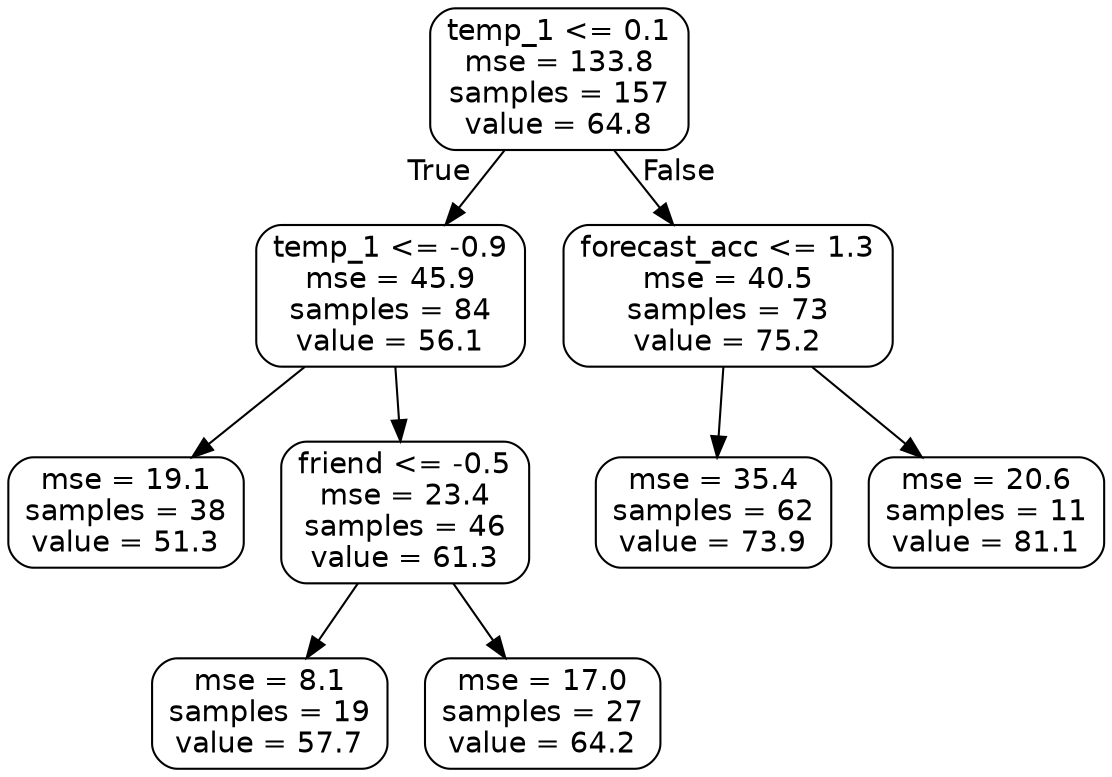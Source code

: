 digraph Tree {
node [shape=box, style="rounded", color="black", fontname=helvetica] ;
edge [fontname=helvetica] ;
0 [label="temp_1 <= 0.1\nmse = 133.8\nsamples = 157\nvalue = 64.8"] ;
1 [label="temp_1 <= -0.9\nmse = 45.9\nsamples = 84\nvalue = 56.1"] ;
0 -> 1 [labeldistance=2.5, labelangle=45, headlabel="True"] ;
3 [label="mse = 19.1\nsamples = 38\nvalue = 51.3"] ;
1 -> 3 ;
4 [label="friend <= -0.5\nmse = 23.4\nsamples = 46\nvalue = 61.3"] ;
1 -> 4 ;
7 [label="mse = 8.1\nsamples = 19\nvalue = 57.7"] ;
4 -> 7 ;
8 [label="mse = 17.0\nsamples = 27\nvalue = 64.2"] ;
4 -> 8 ;
2 [label="forecast_acc <= 1.3\nmse = 40.5\nsamples = 73\nvalue = 75.2"] ;
0 -> 2 [labeldistance=2.5, labelangle=-45, headlabel="False"] ;
5 [label="mse = 35.4\nsamples = 62\nvalue = 73.9"] ;
2 -> 5 ;
6 [label="mse = 20.6\nsamples = 11\nvalue = 81.1"] ;
2 -> 6 ;
}